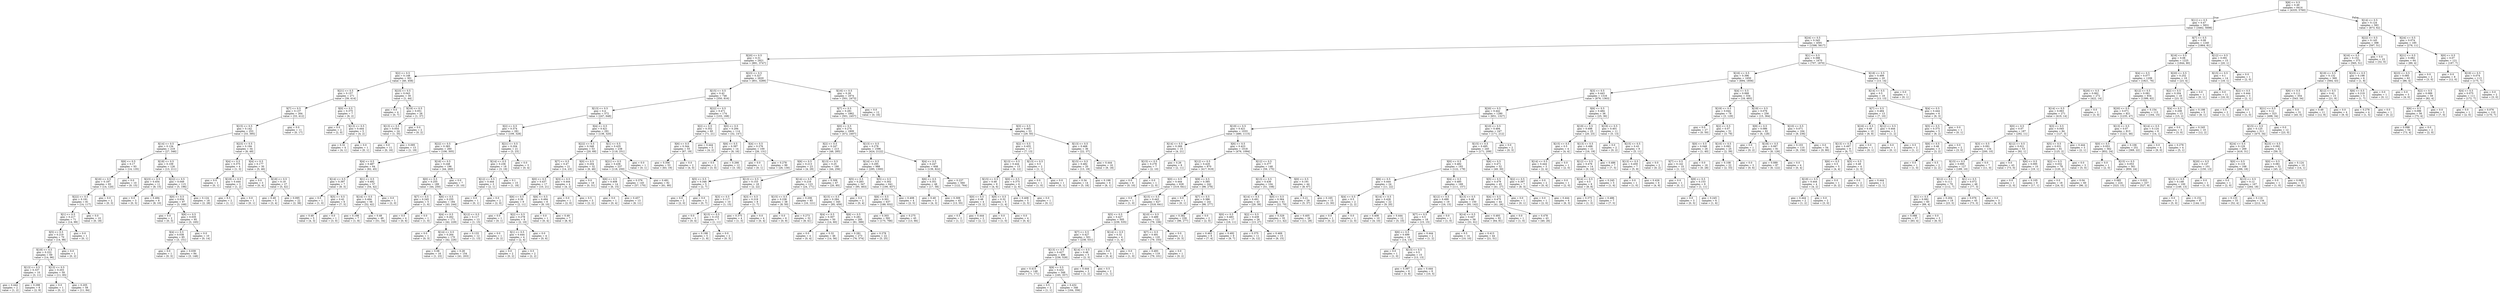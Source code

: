 digraph Tree {
node [shape=box] ;
0 [label="X[8] <= 0.5\ngini = 0.49\nsamples = 6414\nvalue = [4335, 5760]"] ;
1 [label="X[11] <= 0.5\ngini = 0.47\nsamples = 5831\nvalue = [3462, 5698]"] ;
0 -> 1 [labeldistance=2.5, labelangle=45, headlabel="True"] ;
2 [label="X[24] <= 0.5\ngini = 0.345\nsamples = 4591\nvalue = [1598, 5617]"] ;
1 -> 2 ;
3 [label="X[20] <= 0.5\ngini = 0.31\nsamples = 2921\nvalue = [891, 3747]"] ;
2 -> 3 ;
4 [label="X[2] <= 0.5\ngini = 0.148\nsamples = 301\nvalue = [40, 458]"] ;
3 -> 4 ;
5 [label="X[21] <= 0.5\ngini = 0.157\nsamples = 271\nvalue = [39, 414]"] ;
4 -> 5 ;
6 [label="X[7] <= 0.5\ngini = 0.137\nsamples = 264\nvalue = [33, 412]"] ;
5 -> 6 ;
7 [label="X[15] <= 0.5\ngini = 0.142\nsamples = 253\nvalue = [33, 395]"] ;
6 -> 7 ;
8 [label="X[14] <= 0.5\ngini = 0.134\nsamples = 219\nvalue = [27, 346]"] ;
7 -> 8 ;
9 [label="X[6] <= 0.5\ngini = 0.17\nsamples = 93\nvalue = [14, 135]"] ;
8 -> 9 ;
10 [label="X[16] <= 0.5\ngini = 0.187\nsamples = 83\nvalue = [14, 120]"] ;
9 -> 10 ;
11 [label="X[22] <= 0.5\ngini = 0.191\nsamples = 81\nvalue = [14, 117]"] ;
10 -> 11 ;
12 [label="X[1] <= 0.5\ngini = 0.217\nsamples = 71\nvalue = [14, 99]"] ;
11 -> 12 ;
13 [label="X[5] <= 0.5\ngini = 0.219\nsamples = 70\nvalue = [14, 98]"] ;
12 -> 13 ;
14 [label="X[18] <= 0.5\ngini = 0.222\nsamples = 69\nvalue = [14, 96]"] ;
13 -> 14 ;
15 [label="X[13] <= 0.5\ngini = 0.337\nsamples = 10\nvalue = [3, 11]"] ;
14 -> 15 ;
16 [label="gini = 0.444\nsamples = 2\nvalue = [1, 2]"] ;
15 -> 16 ;
17 [label="gini = 0.298\nsamples = 8\nvalue = [2, 9]"] ;
15 -> 17 ;
18 [label="X[13] <= 0.5\ngini = 0.203\nsamples = 59\nvalue = [11, 85]"] ;
14 -> 18 ;
19 [label="gini = 0.0\nsamples = 1\nvalue = [0, 1]"] ;
18 -> 19 ;
20 [label="gini = 0.205\nsamples = 58\nvalue = [11, 84]"] ;
18 -> 20 ;
21 [label="gini = 0.0\nsamples = 1\nvalue = [0, 2]"] ;
13 -> 21 ;
22 [label="gini = 0.0\nsamples = 1\nvalue = [0, 1]"] ;
12 -> 22 ;
23 [label="gini = 0.0\nsamples = 10\nvalue = [0, 18]"] ;
11 -> 23 ;
24 [label="gini = 0.0\nsamples = 2\nvalue = [0, 3]"] ;
10 -> 24 ;
25 [label="gini = 0.0\nsamples = 10\nvalue = [0, 15]"] ;
9 -> 25 ;
26 [label="X[18] <= 0.5\ngini = 0.109\nsamples = 126\nvalue = [13, 211]"] ;
8 -> 26 ;
27 [label="X[23] <= 0.5\ngini = 0.454\nsamples = 11\nvalue = [8, 15]"] ;
26 -> 27 ;
28 [label="gini = 0.0\nsamples = 3\nvalue = [0, 5]"] ;
27 -> 28 ;
29 [label="gini = 0.494\nsamples = 8\nvalue = [8, 10]"] ;
27 -> 29 ;
30 [label="X[22] <= 0.5\ngini = 0.049\nsamples = 115\nvalue = [5, 196]"] ;
26 -> 30 ;
31 [label="X[0] <= 0.5\ngini = 0.034\nsamples = 97\nvalue = [3, 168]"] ;
30 -> 31 ;
32 [label="gini = 0.0\nsamples = 2\nvalue = [0, 3]"] ;
31 -> 32 ;
33 [label="X[6] <= 0.5\ngini = 0.035\nsamples = 95\nvalue = [3, 165]"] ;
31 -> 33 ;
34 [label="X[4] <= 0.5\ngini = 0.038\nsamples = 85\nvalue = [3, 151]"] ;
33 -> 34 ;
35 [label="gini = 0.0\nsamples = 1\nvalue = [0, 3]"] ;
34 -> 35 ;
36 [label="gini = 0.039\nsamples = 84\nvalue = [3, 148]"] ;
34 -> 36 ;
37 [label="gini = 0.0\nsamples = 10\nvalue = [0, 14]"] ;
33 -> 37 ;
38 [label="gini = 0.124\nsamples = 18\nvalue = [2, 28]"] ;
30 -> 38 ;
39 [label="X[23] <= 0.5\ngini = 0.194\nsamples = 34\nvalue = [6, 49]"] ;
7 -> 39 ;
40 [label="X[4] <= 0.5\ngini = 0.375\nsamples = 4\nvalue = [1, 3]"] ;
39 -> 40 ;
41 [label="gini = 0.0\nsamples = 1\nvalue = [0, 1]"] ;
40 -> 41 ;
42 [label="X[19] <= 0.5\ngini = 0.444\nsamples = 3\nvalue = [1, 2]"] ;
40 -> 42 ;
43 [label="gini = 0.5\nsamples = 2\nvalue = [1, 1]"] ;
42 -> 43 ;
44 [label="gini = 0.0\nsamples = 1\nvalue = [0, 1]"] ;
42 -> 44 ;
45 [label="X[4] <= 0.5\ngini = 0.177\nsamples = 30\nvalue = [5, 46]"] ;
39 -> 45 ;
46 [label="gini = 0.0\nsamples = 3\nvalue = [0, 4]"] ;
45 -> 46 ;
47 [label="X[18] <= 0.5\ngini = 0.19\nsamples = 27\nvalue = [5, 42]"] ;
45 -> 47 ;
48 [label="gini = 0.49\nsamples = 5\nvalue = [3, 4]"] ;
47 -> 48 ;
49 [label="gini = 0.095\nsamples = 22\nvalue = [2, 38]"] ;
47 -> 49 ;
50 [label="gini = 0.0\nsamples = 11\nvalue = [0, 17]"] ;
6 -> 50 ;
51 [label="X[0] <= 0.5\ngini = 0.375\nsamples = 7\nvalue = [6, 2]"] ;
5 -> 51 ;
52 [label="gini = 0.0\nsamples = 2\nvalue = [2, 0]"] ;
51 -> 52 ;
53 [label="X[13] <= 0.5\ngini = 0.444\nsamples = 5\nvalue = [4, 2]"] ;
51 -> 53 ;
54 [label="gini = 0.32\nsamples = 4\nvalue = [4, 1]"] ;
53 -> 54 ;
55 [label="gini = 0.0\nsamples = 1\nvalue = [0, 1]"] ;
53 -> 55 ;
56 [label="X[23] <= 0.5\ngini = 0.043\nsamples = 30\nvalue = [1, 44]"] ;
4 -> 56 ;
57 [label="gini = 0.0\nsamples = 4\nvalue = [0, 7]"] ;
56 -> 57 ;
58 [label="X[19] <= 0.5\ngini = 0.051\nsamples = 26\nvalue = [1, 37]"] ;
56 -> 58 ;
59 [label="X[13] <= 0.5\ngini = 0.054\nsamples = 24\nvalue = [1, 35]"] ;
58 -> 59 ;
60 [label="gini = 0.0\nsamples = 11\nvalue = [0, 16]"] ;
59 -> 60 ;
61 [label="gini = 0.095\nsamples = 13\nvalue = [1, 19]"] ;
59 -> 61 ;
62 [label="gini = 0.0\nsamples = 2\nvalue = [0, 2]"] ;
58 -> 62 ;
63 [label="X[23] <= 0.5\ngini = 0.327\nsamples = 2620\nvalue = [851, 3289]"] ;
3 -> 63 ;
64 [label="X[15] <= 0.5\ngini = 0.42\nsamples = 746\nvalue = [350, 816]"] ;
63 -> 64 ;
65 [label="X[13] <= 0.5\ngini = 0.4\nsamples = 572\nvalue = [247, 648]"] ;
64 -> 65 ;
66 [label="X[2] <= 0.5\ngini = 0.374\nsamples = 281\nvalue = [109, 328]"] ;
65 -> 66 ;
67 [label="X[22] <= 0.5\ngini = 0.383\nsamples = 260\nvalue = [106, 305]"] ;
66 -> 67 ;
68 [label="X[4] <= 0.5\ngini = 0.487\nsamples = 64\nvalue = [62, 45]"] ;
67 -> 68 ;
69 [label="X[14] <= 0.5\ngini = 0.397\nsamples = 7\nvalue = [8, 3]"] ;
68 -> 69 ;
70 [label="gini = 0.0\nsamples = 1\nvalue = [1, 0]"] ;
69 -> 70 ;
71 [label="X[5] <= 0.5\ngini = 0.42\nsamples = 6\nvalue = [7, 3]"] ;
69 -> 71 ;
72 [label="gini = 0.49\nsamples = 5\nvalue = [4, 3]"] ;
71 -> 72 ;
73 [label="gini = 0.0\nsamples = 1\nvalue = [3, 0]"] ;
71 -> 73 ;
74 [label="X[1] <= 0.5\ngini = 0.492\nsamples = 57\nvalue = [54, 42]"] ;
68 -> 74 ;
75 [label="X[14] <= 0.5\ngini = 0.494\nsamples = 56\nvalue = [52, 42]"] ;
74 -> 75 ;
76 [label="gini = 0.198\nsamples = 7\nvalue = [1, 8]"] ;
75 -> 76 ;
77 [label="gini = 0.48\nsamples = 49\nvalue = [51, 34]"] ;
75 -> 77 ;
78 [label="gini = 0.0\nsamples = 1\nvalue = [2, 0]"] ;
74 -> 78 ;
79 [label="X[16] <= 0.5\ngini = 0.248\nsamples = 196\nvalue = [44, 260]"] ;
67 -> 79 ;
80 [label="X[0] <= 0.5\ngini = 0.255\nsamples = 189\nvalue = [44, 250]"] ;
79 -> 80 ;
81 [label="X[7] <= 0.5\ngini = 0.245\nsamples = 5\nvalue = [1, 6]"] ;
80 -> 81 ;
82 [label="gini = 0.0\nsamples = 4\nvalue = [0, 6]"] ;
81 -> 82 ;
83 [label="gini = 0.0\nsamples = 1\nvalue = [1, 0]"] ;
81 -> 83 ;
84 [label="X[6] <= 0.5\ngini = 0.255\nsamples = 184\nvalue = [43, 244]"] ;
80 -> 84 ;
85 [label="X[4] <= 0.5\ngini = 0.262\nsamples = 171\nvalue = [42, 229]"] ;
84 -> 85 ;
86 [label="gini = 0.0\nsamples = 1\nvalue = [0, 3]"] ;
85 -> 86 ;
87 [label="X[14] <= 0.5\ngini = 0.264\nsamples = 170\nvalue = [42, 226]"] ;
85 -> 87 ;
88 [label="gini = 0.08\nsamples = 16\nvalue = [1, 23]"] ;
87 -> 88 ;
89 [label="gini = 0.28\nsamples = 154\nvalue = [41, 203]"] ;
87 -> 89 ;
90 [label="X[12] <= 0.5\ngini = 0.117\nsamples = 13\nvalue = [1, 15]"] ;
84 -> 90 ;
91 [label="gini = 0.133\nsamples = 12\nvalue = [1, 13]"] ;
90 -> 91 ;
92 [label="gini = 0.0\nsamples = 1\nvalue = [0, 2]"] ;
90 -> 92 ;
93 [label="gini = 0.0\nsamples = 7\nvalue = [0, 10]"] ;
79 -> 93 ;
94 [label="X[21] <= 0.5\ngini = 0.204\nsamples = 21\nvalue = [3, 23]"] ;
66 -> 94 ;
95 [label="X[14] <= 0.5\ngini = 0.236\nsamples = 18\nvalue = [3, 19]"] ;
94 -> 95 ;
96 [label="X[12] <= 0.5\ngini = 0.444\nsamples = 3\nvalue = [2, 1]"] ;
95 -> 96 ;
97 [label="gini = 0.0\nsamples = 1\nvalue = [0, 1]"] ;
96 -> 97 ;
98 [label="gini = 0.0\nsamples = 2\nvalue = [2, 0]"] ;
96 -> 98 ;
99 [label="gini = 0.1\nsamples = 15\nvalue = [1, 18]"] ;
95 -> 99 ;
100 [label="gini = 0.0\nsamples = 3\nvalue = [0, 4]"] ;
94 -> 100 ;
101 [label="X[4] <= 0.5\ngini = 0.421\nsamples = 291\nvalue = [138, 320]"] ;
65 -> 101 ;
102 [label="X[22] <= 0.5\ngini = 0.348\nsamples = 53\nvalue = [20, 69]"] ;
101 -> 102 ;
103 [label="X[7] <= 0.5\ngini = 0.47\nsamples = 21\nvalue = [14, 23]"] ;
102 -> 103 ;
104 [label="X[0] <= 0.5\ngini = 0.437\nsamples = 17\nvalue = [10, 21]"] ;
103 -> 104 ;
105 [label="X[6] <= 0.5\ngini = 0.26\nsamples = 9\nvalue = [2, 11]"] ;
104 -> 105 ;
106 [label="gini = 0.0\nsamples = 1\nvalue = [0, 1]"] ;
105 -> 106 ;
107 [label="X[2] <= 0.5\ngini = 0.278\nsamples = 8\nvalue = [2, 10]"] ;
105 -> 107 ;
108 [label="X[1] <= 0.5\ngini = 0.444\nsamples = 4\nvalue = [2, 4]"] ;
107 -> 108 ;
109 [label="gini = 0.0\nsamples = 2\nvalue = [0, 2]"] ;
108 -> 109 ;
110 [label="gini = 0.5\nsamples = 2\nvalue = [2, 2]"] ;
108 -> 110 ;
111 [label="gini = 0.0\nsamples = 4\nvalue = [0, 6]"] ;
107 -> 111 ;
112 [label="X[6] <= 0.5\ngini = 0.494\nsamples = 8\nvalue = [8, 10]"] ;
104 -> 112 ;
113 [label="gini = 0.0\nsamples = 1\nvalue = [0, 4]"] ;
112 -> 113 ;
114 [label="gini = 0.49\nsamples = 7\nvalue = [8, 6]"] ;
112 -> 114 ;
115 [label="X[3] <= 0.5\ngini = 0.444\nsamples = 4\nvalue = [4, 2]"] ;
103 -> 115 ;
116 [label="gini = 0.0\nsamples = 1\nvalue = [2, 0]"] ;
115 -> 116 ;
117 [label="gini = 0.5\nsamples = 3\nvalue = [2, 2]"] ;
115 -> 117 ;
118 [label="X[0] <= 0.5\ngini = 0.204\nsamples = 32\nvalue = [6, 46]"] ;
102 -> 118 ;
119 [label="gini = 0.0\nsamples = 18\nvalue = [0, 31]"] ;
118 -> 119 ;
120 [label="X[6] <= 0.5\ngini = 0.408\nsamples = 14\nvalue = [6, 15]"] ;
118 -> 120 ;
121 [label="gini = 0.0\nsamples = 1\nvalue = [0, 4]"] ;
120 -> 121 ;
122 [label="gini = 0.457\nsamples = 13\nvalue = [6, 11]"] ;
120 -> 122 ;
123 [label="X[1] <= 0.5\ngini = 0.435\nsamples = 238\nvalue = [118, 251]"] ;
101 -> 123 ;
124 [label="X[21] <= 0.5\ngini = 0.436\nsamples = 237\nvalue = [118, 250]"] ;
123 -> 124 ;
125 [label="gini = 0.376\nsamples = 145\nvalue = [57, 170]"] ;
124 -> 125 ;
126 [label="gini = 0.491\nsamples = 92\nvalue = [61, 80]"] ;
124 -> 126 ;
127 [label="gini = 0.0\nsamples = 1\nvalue = [0, 1]"] ;
123 -> 127 ;
128 [label="X[22] <= 0.5\ngini = 0.471\nsamples = 174\nvalue = [103, 168]"] ;
64 -> 128 ;
129 [label="X[2] <= 0.5\ngini = 0.352\nsamples = 60\nvalue = [71, 21]"] ;
128 -> 129 ;
130 [label="X[6] <= 0.5\ngini = 0.344\nsamples = 55\nvalue = [67, 19]"] ;
129 -> 130 ;
131 [label="gini = 0.356\nsamples = 53\nvalue = [63, 19]"] ;
130 -> 131 ;
132 [label="gini = 0.0\nsamples = 2\nvalue = [4, 0]"] ;
130 -> 132 ;
133 [label="gini = 0.444\nsamples = 5\nvalue = [4, 2]"] ;
129 -> 133 ;
134 [label="X[0] <= 0.5\ngini = 0.294\nsamples = 114\nvalue = [32, 147]"] ;
128 -> 134 ;
135 [label="X[6] <= 0.5\ngini = 0.397\nsamples = 14\nvalue = [6, 16]"] ;
134 -> 135 ;
136 [label="gini = 0.0\nsamples = 2\nvalue = [3, 0]"] ;
135 -> 136 ;
137 [label="gini = 0.266\nsamples = 12\nvalue = [3, 16]"] ;
135 -> 137 ;
138 [label="X[4] <= 0.5\ngini = 0.276\nsamples = 100\nvalue = [26, 131]"] ;
134 -> 138 ;
139 [label="gini = 0.0\nsamples = 1\nvalue = [0, 1]"] ;
138 -> 139 ;
140 [label="gini = 0.278\nsamples = 99\nvalue = [26, 130]"] ;
138 -> 140 ;
141 [label="X[16] <= 0.5\ngini = 0.28\nsamples = 1874\nvalue = [501, 2473]"] ;
63 -> 141 ;
142 [label="X[7] <= 0.5\ngini = 0.281\nsamples = 1862\nvalue = [501, 2457]"] ;
141 -> 142 ;
143 [label="X[0] <= 0.5\ngini = 0.274\nsamples = 1809\nvalue = [472, 2407]"] ;
142 -> 143 ;
144 [label="X[2] <= 0.5\ngini = 0.247\nsamples = 213\nvalue = [48, 285]"] ;
143 -> 144 ;
145 [label="X[6] <= 0.5\ngini = 0.213\nsamples = 23\nvalue = [4, 29]"] ;
144 -> 145 ;
146 [label="X[5] <= 0.5\ngini = 0.346\nsamples = 5\nvalue = [2, 7]"] ;
145 -> 146 ;
147 [label="gini = 0.0\nsamples = 2\nvalue = [2, 0]"] ;
146 -> 147 ;
148 [label="gini = 0.0\nsamples = 3\nvalue = [0, 7]"] ;
146 -> 148 ;
149 [label="X[13] <= 0.5\ngini = 0.153\nsamples = 18\nvalue = [2, 22]"] ;
145 -> 149 ;
150 [label="X[3] <= 0.5\ngini = 0.117\nsamples = 10\nvalue = [1, 15]"] ;
149 -> 150 ;
151 [label="gini = 0.0\nsamples = 3\nvalue = [0, 4]"] ;
150 -> 151 ;
152 [label="X[15] <= 0.5\ngini = 0.153\nsamples = 7\nvalue = [1, 11]"] ;
150 -> 152 ;
153 [label="gini = 0.198\nsamples = 5\nvalue = [1, 8]"] ;
152 -> 153 ;
154 [label="gini = 0.0\nsamples = 2\nvalue = [0, 3]"] ;
152 -> 154 ;
155 [label="X[3] <= 0.5\ngini = 0.219\nsamples = 8\nvalue = [1, 7]"] ;
149 -> 155 ;
156 [label="gini = 0.375\nsamples = 4\nvalue = [1, 3]"] ;
155 -> 156 ;
157 [label="gini = 0.0\nsamples = 4\nvalue = [0, 4]"] ;
155 -> 157 ;
158 [label="X[13] <= 0.5\ngini = 0.25\nsamples = 190\nvalue = [44, 256]"] ;
144 -> 158 ;
159 [label="X[14] <= 0.5\ngini = 0.216\nsamples = 123\nvalue = [24, 171]"] ;
158 -> 159 ;
160 [label="X[15] <= 0.5\ngini = 0.238\nsamples = 38\nvalue = [8, 50]"] ;
159 -> 160 ;
161 [label="gini = 0.0\nsamples = 6\nvalue = [0, 9]"] ;
160 -> 161 ;
162 [label="gini = 0.273\nsamples = 32\nvalue = [8, 41]"] ;
160 -> 162 ;
163 [label="gini = 0.206\nsamples = 85\nvalue = [16, 121]"] ;
159 -> 163 ;
164 [label="gini = 0.308\nsamples = 67\nvalue = [20, 85]"] ;
158 -> 164 ;
165 [label="X[13] <= 0.5\ngini = 0.278\nsamples = 1596\nvalue = [424, 2122]"] ;
143 -> 165 ;
166 [label="X[14] <= 0.5\ngini = 0.295\nsamples = 988\nvalue = [285, 1300]"] ;
165 -> 166 ;
167 [label="X[5] <= 0.5\ngini = 0.283\nsamples = 347\nvalue = [95, 463]"] ;
166 -> 167 ;
168 [label="X[15] <= 0.5\ngini = 0.284\nsamples = 345\nvalue = [95, 459]"] ;
167 -> 168 ;
169 [label="X[4] <= 0.5\ngini = 0.307\nsamples = 50\nvalue = [14, 60]"] ;
168 -> 169 ;
170 [label="gini = 0.0\nsamples = 4\nvalue = [0, 4]"] ;
169 -> 170 ;
171 [label="gini = 0.32\nsamples = 46\nvalue = [14, 56]"] ;
169 -> 171 ;
172 [label="X[6] <= 0.5\ngini = 0.281\nsamples = 295\nvalue = [81, 399]"] ;
168 -> 172 ;
173 [label="gini = 0.281\nsamples = 273\nvalue = [76, 374]"] ;
172 -> 173 ;
174 [label="gini = 0.278\nsamples = 22\nvalue = [5, 25]"] ;
172 -> 174 ;
175 [label="gini = 0.0\nsamples = 2\nvalue = [0, 4]"] ;
167 -> 175 ;
176 [label="X[5] <= 0.5\ngini = 0.302\nsamples = 641\nvalue = [190, 837]"] ;
166 -> 176 ;
177 [label="X[6] <= 0.5\ngini = 0.301\nsamples = 637\nvalue = [188, 832]"] ;
176 -> 177 ;
178 [label="gini = 0.303\nsamples = 592\nvalue = [175, 766]"] ;
177 -> 178 ;
179 [label="gini = 0.275\nsamples = 45\nvalue = [13, 66]"] ;
177 -> 179 ;
180 [label="gini = 0.408\nsamples = 4\nvalue = [2, 5]"] ;
176 -> 180 ;
181 [label="X[4] <= 0.5\ngini = 0.247\nsamples = 608\nvalue = [139, 822]"] ;
165 -> 181 ;
182 [label="X[6] <= 0.5\ngini = 0.351\nsamples = 48\nvalue = [17, 58]"] ;
181 -> 182 ;
183 [label="gini = 0.49\nsamples = 3\nvalue = [4, 3]"] ;
182 -> 183 ;
184 [label="gini = 0.309\nsamples = 45\nvalue = [13, 55]"] ;
182 -> 184 ;
185 [label="gini = 0.237\nsamples = 560\nvalue = [122, 764]"] ;
181 -> 185 ;
186 [label="X[3] <= 0.5\ngini = 0.465\nsamples = 53\nvalue = [29, 50]"] ;
142 -> 186 ;
187 [label="X[2] <= 0.5\ngini = 0.455\nsamples = 17\nvalue = [7, 13]"] ;
186 -> 187 ;
188 [label="X[13] <= 0.5\ngini = 0.444\nsamples = 15\nvalue = [6, 12]"] ;
187 -> 188 ;
189 [label="X[15] <= 0.5\ngini = 0.48\nsamples = 9\nvalue = [4, 6]"] ;
188 -> 189 ;
190 [label="X[0] <= 0.5\ngini = 0.48\nsamples = 4\nvalue = [3, 2]"] ;
189 -> 190 ;
191 [label="gini = 0.5\nsamples = 2\nvalue = [1, 1]"] ;
190 -> 191 ;
192 [label="gini = 0.444\nsamples = 2\nvalue = [2, 1]"] ;
190 -> 192 ;
193 [label="X[0] <= 0.5\ngini = 0.32\nsamples = 5\nvalue = [1, 4]"] ;
189 -> 193 ;
194 [label="gini = 0.0\nsamples = 1\nvalue = [1, 0]"] ;
193 -> 194 ;
195 [label="gini = 0.0\nsamples = 4\nvalue = [0, 4]"] ;
193 -> 195 ;
196 [label="X[0] <= 0.5\ngini = 0.375\nsamples = 6\nvalue = [2, 6]"] ;
188 -> 196 ;
197 [label="gini = 0.408\nsamples = 5\nvalue = [2, 5]"] ;
196 -> 197 ;
198 [label="gini = 0.0\nsamples = 1\nvalue = [0, 1]"] ;
196 -> 198 ;
199 [label="X[13] <= 0.5\ngini = 0.5\nsamples = 2\nvalue = [1, 1]"] ;
187 -> 199 ;
200 [label="gini = 0.0\nsamples = 1\nvalue = [1, 0]"] ;
199 -> 200 ;
201 [label="gini = 0.0\nsamples = 1\nvalue = [0, 1]"] ;
199 -> 201 ;
202 [label="X[13] <= 0.5\ngini = 0.468\nsamples = 36\nvalue = [22, 37]"] ;
186 -> 202 ;
203 [label="X[15] <= 0.5\ngini = 0.482\nsamples = 20\nvalue = [13, 19]"] ;
202 -> 203 ;
204 [label="gini = 0.34\nsamples = 14\nvalue = [5, 18]"] ;
203 -> 204 ;
205 [label="gini = 0.198\nsamples = 6\nvalue = [8, 1]"] ;
203 -> 205 ;
206 [label="gini = 0.444\nsamples = 16\nvalue = [9, 18]"] ;
202 -> 206 ;
207 [label="gini = 0.0\nsamples = 12\nvalue = [0, 16]"] ;
141 -> 207 ;
208 [label="X[1] <= 0.5\ngini = 0.398\nsamples = 1670\nvalue = [707, 1870]"] ;
2 -> 208 ;
209 [label="X[16] <= 0.5\ngini = 0.396\nsamples = 1650\nvalue = [694, 1856]"] ;
208 -> 209 ;
210 [label="X[3] <= 0.5\ngini = 0.443\nsamples = 1316\nvalue = [676, 1363]"] ;
209 -> 210 ;
211 [label="X[20] <= 0.5\ngini = 0.442\nsamples = 1280\nvalue = [651, 1327]"] ;
210 -> 211 ;
212 [label="X[19] <= 0.5\ngini = 0.421\nsamples = 1033\nvalue = [480, 1115]"] ;
211 -> 212 ;
213 [label="X[14] <= 0.5\ngini = 0.269\nsamples = 15\nvalue = [4, 21]"] ;
212 -> 213 ;
214 [label="X[15] <= 0.5\ngini = 0.278\nsamples = 7\nvalue = [2, 10]"] ;
213 -> 214 ;
215 [label="gini = 0.0\nsamples = 6\nvalue = [0, 10]"] ;
214 -> 215 ;
216 [label="gini = 0.0\nsamples = 1\nvalue = [2, 0]"] ;
214 -> 216 ;
217 [label="gini = 0.26\nsamples = 8\nvalue = [2, 11]"] ;
213 -> 217 ;
218 [label="X[6] <= 0.5\ngini = 0.423\nsamples = 1018\nvalue = [476, 1094]"] ;
212 -> 218 ;
219 [label="X[12] <= 0.5\ngini = 0.429\nsamples = 870\nvalue = [417, 919]"] ;
218 -> 219 ;
220 [label="X[0] <= 0.5\ngini = 0.444\nsamples = 628\nvalue = [319, 641]"] ;
219 -> 220 ;
221 [label="gini = 0.0\nsamples = 1\nvalue = [1, 0]"] ;
220 -> 221 ;
222 [label="X[15] <= 0.5\ngini = 0.443\nsamples = 627\nvalue = [318, 641]"] ;
220 -> 222 ;
223 [label="X[5] <= 0.5\ngini = 0.427\nsamples = 505\nvalue = [239, 535]"] ;
222 -> 223 ;
224 [label="X[7] <= 0.5\ngini = 0.427\nsamples = 501\nvalue = [238, 531]"] ;
223 -> 224 ;
225 [label="X[13] <= 0.5\ngini = 0.427\nsamples = 496\nvalue = [236, 528]"] ;
224 -> 225 ;
226 [label="gini = 0.415\nsamples = 148\nvalue = [71, 171]"] ;
225 -> 226 ;
227 [label="X[9] <= 0.5\ngini = 0.432\nsamples = 348\nvalue = [165, 357]"] ;
225 -> 227 ;
228 [label="gini = 0.5\nsamples = 2\nvalue = [1, 1]"] ;
227 -> 228 ;
229 [label="gini = 0.432\nsamples = 346\nvalue = [164, 356]"] ;
227 -> 229 ;
230 [label="X[14] <= 0.5\ngini = 0.48\nsamples = 5\nvalue = [2, 3]"] ;
224 -> 230 ;
231 [label="gini = 0.444\nsamples = 3\nvalue = [1, 2]"] ;
230 -> 231 ;
232 [label="gini = 0.5\nsamples = 2\nvalue = [1, 1]"] ;
230 -> 232 ;
233 [label="X[14] <= 0.5\ngini = 0.32\nsamples = 4\nvalue = [1, 4]"] ;
223 -> 233 ;
234 [label="gini = 0.0\nsamples = 3\nvalue = [0, 4]"] ;
233 -> 234 ;
235 [label="gini = 0.0\nsamples = 1\nvalue = [1, 0]"] ;
233 -> 235 ;
236 [label="X[10] <= 0.5\ngini = 0.489\nsamples = 122\nvalue = [79, 106]"] ;
222 -> 236 ;
237 [label="X[7] <= 0.5\ngini = 0.491\nsamples = 120\nvalue = [79, 103]"] ;
236 -> 237 ;
238 [label="gini = 0.493\nsamples = 119\nvalue = [79, 101]"] ;
237 -> 238 ;
239 [label="gini = 0.0\nsamples = 1\nvalue = [0, 2]"] ;
237 -> 239 ;
240 [label="gini = 0.0\nsamples = 2\nvalue = [0, 3]"] ;
236 -> 240 ;
241 [label="X[9] <= 0.5\ngini = 0.385\nsamples = 242\nvalue = [98, 278]"] ;
219 -> 241 ;
242 [label="gini = 0.0\nsamples = 1\nvalue = [0, 1]"] ;
241 -> 242 ;
243 [label="X[7] <= 0.5\ngini = 0.386\nsamples = 241\nvalue = [98, 277]"] ;
241 -> 243 ;
244 [label="gini = 0.382\nsamples = 239\nvalue = [96, 277]"] ;
243 -> 244 ;
245 [label="gini = 0.0\nsamples = 2\nvalue = [2, 0]"] ;
243 -> 245 ;
246 [label="X[12] <= 0.5\ngini = 0.377\nsamples = 148\nvalue = [59, 175]"] ;
218 -> 246 ;
247 [label="X[13] <= 0.5\ngini = 0.436\nsamples = 104\nvalue = [51, 108]"] ;
246 -> 247 ;
248 [label="X[14] <= 0.5\ngini = 0.491\nsamples = 43\nvalue = [29, 38]"] ;
247 -> 248 ;
249 [label="X[0] <= 0.5\ngini = 0.483\nsamples = 17\nvalue = [16, 11]"] ;
248 -> 249 ;
250 [label="gini = 0.463\nsamples = 8\nvalue = [7, 4]"] ;
249 -> 250 ;
251 [label="gini = 0.492\nsamples = 9\nvalue = [9, 7]"] ;
249 -> 251 ;
252 [label="X[2] <= 0.5\ngini = 0.439\nsamples = 26\nvalue = [13, 27]"] ;
248 -> 252 ;
253 [label="gini = 0.375\nsamples = 11\nvalue = [4, 12]"] ;
252 -> 253 ;
254 [label="gini = 0.469\nsamples = 15\nvalue = [9, 15]"] ;
252 -> 254 ;
255 [label="X[0] <= 0.5\ngini = 0.364\nsamples = 61\nvalue = [22, 70]"] ;
247 -> 255 ;
256 [label="gini = 0.329\nsamples = 35\nvalue = [11, 42]"] ;
255 -> 256 ;
257 [label="gini = 0.405\nsamples = 26\nvalue = [11, 28]"] ;
255 -> 257 ;
258 [label="X[0] <= 0.5\ngini = 0.191\nsamples = 44\nvalue = [8, 67]"] ;
246 -> 258 ;
259 [label="gini = 0.21\nsamples = 29\nvalue = [5, 37]"] ;
258 -> 259 ;
260 [label="gini = 0.165\nsamples = 15\nvalue = [3, 30]"] ;
258 -> 260 ;
261 [label="X[10] <= 0.5\ngini = 0.494\nsamples = 247\nvalue = [171, 212]"] ;
211 -> 261 ;
262 [label="X[15] <= 0.5\ngini = 0.495\nsamples = 245\nvalue = [171, 209]"] ;
261 -> 262 ;
263 [label="X[0] <= 0.5\ngini = 0.482\nsamples = 193\nvalue = [122, 179]"] ;
262 -> 263 ;
264 [label="X[6] <= 0.5\ngini = 0.444\nsamples = 24\nvalue = [11, 22]"] ;
263 -> 264 ;
265 [label="X[4] <= 0.5\ngini = 0.5\nsamples = 2\nvalue = [2, 2]"] ;
264 -> 265 ;
266 [label="gini = 0.0\nsamples = 1\nvalue = [0, 2]"] ;
265 -> 266 ;
267 [label="gini = 0.0\nsamples = 1\nvalue = [2, 0]"] ;
265 -> 267 ;
268 [label="X[14] <= 0.5\ngini = 0.428\nsamples = 22\nvalue = [9, 20]"] ;
264 -> 268 ;
269 [label="gini = 0.408\nsamples = 10\nvalue = [4, 10]"] ;
268 -> 269 ;
270 [label="gini = 0.444\nsamples = 12\nvalue = [5, 10]"] ;
268 -> 270 ;
271 [label="X[4] <= 0.5\ngini = 0.485\nsamples = 169\nvalue = [111, 157]"] ;
263 -> 271 ;
272 [label="X[12] <= 0.5\ngini = 0.499\nsamples = 19\nvalue = [16, 15]"] ;
271 -> 272 ;
273 [label="X[7] <= 0.5\ngini = 0.5\nsamples = 18\nvalue = [15, 15]"] ;
272 -> 273 ;
274 [label="X[6] <= 0.5\ngini = 0.499\nsamples = 16\nvalue = [14, 13]"] ;
273 -> 274 ;
275 [label="gini = 0.0\nsamples = 1\nvalue = [1, 0]"] ;
274 -> 275 ;
276 [label="X[13] <= 0.5\ngini = 0.5\nsamples = 15\nvalue = [13, 13]"] ;
274 -> 276 ;
277 [label="gini = 0.397\nsamples = 6\nvalue = [3, 8]"] ;
276 -> 277 ;
278 [label="gini = 0.444\nsamples = 9\nvalue = [10, 5]"] ;
276 -> 278 ;
279 [label="gini = 0.444\nsamples = 2\nvalue = [1, 2]"] ;
273 -> 279 ;
280 [label="gini = 0.0\nsamples = 1\nvalue = [1, 0]"] ;
272 -> 280 ;
281 [label="X[13] <= 0.5\ngini = 0.48\nsamples = 150\nvalue = [95, 142]"] ;
271 -> 281 ;
282 [label="X[14] <= 0.5\ngini = 0.447\nsamples = 58\nvalue = [31, 61]"] ;
281 -> 282 ;
283 [label="gini = 0.5\nsamples = 14\nvalue = [10, 10]"] ;
282 -> 283 ;
284 [label="gini = 0.413\nsamples = 44\nvalue = [21, 51]"] ;
282 -> 284 ;
285 [label="gini = 0.493\nsamples = 92\nvalue = [64, 81]"] ;
281 -> 285 ;
286 [label="X[6] <= 0.5\ngini = 0.471\nsamples = 52\nvalue = [49, 30]"] ;
262 -> 286 ;
287 [label="X[5] <= 0.5\ngini = 0.479\nsamples = 45\nvalue = [41, 27]"] ;
286 -> 287 ;
288 [label="X[4] <= 0.5\ngini = 0.475\nsamples = 44\nvalue = [41, 26]"] ;
287 -> 288 ;
289 [label="gini = 0.0\nsamples = 1\nvalue = [1, 0]"] ;
288 -> 289 ;
290 [label="gini = 0.478\nsamples = 43\nvalue = [40, 26]"] ;
288 -> 290 ;
291 [label="gini = 0.0\nsamples = 1\nvalue = [0, 1]"] ;
287 -> 291 ;
292 [label="X[2] <= 0.5\ngini = 0.397\nsamples = 7\nvalue = [8, 3]"] ;
286 -> 292 ;
293 [label="gini = 0.0\nsamples = 1\nvalue = [2, 0]"] ;
292 -> 293 ;
294 [label="gini = 0.444\nsamples = 6\nvalue = [6, 3]"] ;
292 -> 294 ;
295 [label="gini = 0.0\nsamples = 2\nvalue = [0, 3]"] ;
261 -> 295 ;
296 [label="X[6] <= 0.5\ngini = 0.484\nsamples = 36\nvalue = [25, 36]"] ;
210 -> 296 ;
297 [label="X[19] <= 0.5\ngini = 0.498\nsamples = 25\nvalue = [20, 23]"] ;
296 -> 297 ;
298 [label="X[15] <= 0.5\ngini = 0.5\nsamples = 4\nvalue = [4, 4]"] ;
297 -> 298 ;
299 [label="X[14] <= 0.5\ngini = 0.444\nsamples = 3\nvalue = [2, 4]"] ;
298 -> 299 ;
300 [label="gini = 0.0\nsamples = 2\nvalue = [0, 4]"] ;
299 -> 300 ;
301 [label="gini = 0.0\nsamples = 1\nvalue = [2, 0]"] ;
299 -> 301 ;
302 [label="gini = 0.0\nsamples = 1\nvalue = [2, 0]"] ;
298 -> 302 ;
303 [label="X[13] <= 0.5\ngini = 0.496\nsamples = 21\nvalue = [16, 19]"] ;
297 -> 303 ;
304 [label="X[12] <= 0.5\ngini = 0.476\nsamples = 14\nvalue = [9, 14]"] ;
303 -> 304 ;
305 [label="X[14] <= 0.5\ngini = 0.5\nsamples = 9\nvalue = [8, 8]"] ;
304 -> 305 ;
306 [label="gini = 0.375\nsamples = 2\nvalue = [1, 3]"] ;
305 -> 306 ;
307 [label="gini = 0.486\nsamples = 7\nvalue = [7, 5]"] ;
305 -> 307 ;
308 [label="gini = 0.245\nsamples = 5\nvalue = [1, 6]"] ;
304 -> 308 ;
309 [label="gini = 0.486\nsamples = 7\nvalue = [7, 5]"] ;
303 -> 309 ;
310 [label="X[19] <= 0.5\ngini = 0.401\nsamples = 11\nvalue = [5, 13]"] ;
296 -> 310 ;
311 [label="gini = 0.0\nsamples = 2\nvalue = [0, 2]"] ;
310 -> 311 ;
312 [label="X[15] <= 0.5\ngini = 0.43\nsamples = 9\nvalue = [5, 11]"] ;
310 -> 312 ;
313 [label="X[13] <= 0.5\ngini = 0.459\nsamples = 7\nvalue = [5, 9]"] ;
312 -> 313 ;
314 [label="gini = 0.0\nsamples = 1\nvalue = [1, 0]"] ;
313 -> 314 ;
315 [label="gini = 0.426\nsamples = 6\nvalue = [4, 9]"] ;
313 -> 315 ;
316 [label="gini = 0.0\nsamples = 2\nvalue = [0, 2]"] ;
312 -> 316 ;
317 [label="X[4] <= 0.5\ngini = 0.068\nsamples = 334\nvalue = [18, 493]"] ;
209 -> 317 ;
318 [label="X[19] <= 0.5\ngini = 0.044\nsamples = 78\nvalue = [3, 129]"] ;
317 -> 318 ;
319 [label="gini = 0.0\nsamples = 27\nvalue = [0, 50]"] ;
318 -> 319 ;
320 [label="X[2] <= 0.5\ngini = 0.07\nsamples = 51\nvalue = [3, 79]"] ;
318 -> 320 ;
321 [label="X[0] <= 0.5\ngini = 0.048\nsamples = 26\nvalue = [1, 40]"] ;
320 -> 321 ;
322 [label="X[7] <= 0.5\ngini = 0.142\nsamples = 10\nvalue = [1, 12]"] ;
321 -> 322 ;
323 [label="gini = 0.0\nsamples = 1\nvalue = [0, 1]"] ;
322 -> 323 ;
324 [label="X[9] <= 0.5\ngini = 0.153\nsamples = 9\nvalue = [1, 11]"] ;
322 -> 324 ;
325 [label="gini = 0.0\nsamples = 3\nvalue = [0, 5]"] ;
324 -> 325 ;
326 [label="gini = 0.245\nsamples = 6\nvalue = [1, 6]"] ;
324 -> 326 ;
327 [label="gini = 0.0\nsamples = 16\nvalue = [0, 28]"] ;
321 -> 327 ;
328 [label="X[10] <= 0.5\ngini = 0.093\nsamples = 25\nvalue = [2, 39]"] ;
320 -> 328 ;
329 [label="gini = 0.108\nsamples = 22\nvalue = [2, 33]"] ;
328 -> 329 ;
330 [label="gini = 0.0\nsamples = 3\nvalue = [0, 6]"] ;
328 -> 330 ;
331 [label="X[19] <= 0.5\ngini = 0.076\nsamples = 256\nvalue = [15, 364]"] ;
317 -> 331 ;
332 [label="X[9] <= 0.5\ngini = 0.086\nsamples = 92\nvalue = [6, 128]"] ;
331 -> 332 ;
333 [label="gini = 0.0\nsamples = 1\nvalue = [0, 2]"] ;
332 -> 333 ;
334 [label="X[18] <= 0.5\ngini = 0.087\nsamples = 91\nvalue = [6, 126]"] ;
332 -> 334 ;
335 [label="gini = 0.089\nsamples = 87\nvalue = [6, 122]"] ;
334 -> 335 ;
336 [label="gini = 0.0\nsamples = 4\nvalue = [0, 4]"] ;
334 -> 336 ;
337 [label="X[10] <= 0.5\ngini = 0.071\nsamples = 164\nvalue = [9, 236]"] ;
331 -> 337 ;
338 [label="gini = 0.103\nsamples = 110\nvalue = [9, 156]"] ;
337 -> 338 ;
339 [label="gini = 0.0\nsamples = 54\nvalue = [0, 80]"] ;
337 -> 339 ;
340 [label="X[18] <= 0.5\ngini = 0.499\nsamples = 20\nvalue = [13, 14]"] ;
208 -> 340 ;
341 [label="X[14] <= 0.5\ngini = 0.5\nsamples = 19\nvalue = [13, 13]"] ;
340 -> 341 ;
342 [label="X[7] <= 0.5\ngini = 0.484\nsamples = 13\nvalue = [7, 10]"] ;
341 -> 342 ;
343 [label="X[16] <= 0.5\ngini = 0.49\nsamples = 10\nvalue = [6, 8]"] ;
342 -> 343 ;
344 [label="X[13] <= 0.5\ngini = 0.497\nsamples = 9\nvalue = [6, 7]"] ;
343 -> 344 ;
345 [label="X[6] <= 0.5\ngini = 0.5\nsamples = 5\nvalue = [4, 4]"] ;
344 -> 345 ;
346 [label="X[19] <= 0.5\ngini = 0.444\nsamples = 4\nvalue = [4, 2]"] ;
345 -> 346 ;
347 [label="gini = 0.444\nsamples = 2\nvalue = [1, 2]"] ;
346 -> 347 ;
348 [label="gini = 0.0\nsamples = 2\nvalue = [3, 0]"] ;
346 -> 348 ;
349 [label="gini = 0.0\nsamples = 1\nvalue = [0, 2]"] ;
345 -> 349 ;
350 [label="X[5] <= 0.5\ngini = 0.48\nsamples = 4\nvalue = [2, 3]"] ;
344 -> 350 ;
351 [label="gini = 0.0\nsamples = 2\nvalue = [0, 2]"] ;
350 -> 351 ;
352 [label="gini = 0.444\nsamples = 2\nvalue = [2, 1]"] ;
350 -> 352 ;
353 [label="gini = 0.0\nsamples = 1\nvalue = [0, 1]"] ;
343 -> 353 ;
354 [label="X[12] <= 0.5\ngini = 0.444\nsamples = 3\nvalue = [1, 2]"] ;
342 -> 354 ;
355 [label="gini = 0.0\nsamples = 1\nvalue = [0, 1]"] ;
354 -> 355 ;
356 [label="gini = 0.5\nsamples = 2\nvalue = [1, 1]"] ;
354 -> 356 ;
357 [label="X[4] <= 0.5\ngini = 0.444\nsamples = 6\nvalue = [6, 3]"] ;
341 -> 357 ;
358 [label="X[5] <= 0.5\ngini = 0.375\nsamples = 5\nvalue = [6, 2]"] ;
357 -> 358 ;
359 [label="X[6] <= 0.5\ngini = 0.48\nsamples = 3\nvalue = [3, 2]"] ;
358 -> 359 ;
360 [label="gini = 0.0\nsamples = 1\nvalue = [1, 0]"] ;
359 -> 360 ;
361 [label="gini = 0.5\nsamples = 2\nvalue = [2, 2]"] ;
359 -> 361 ;
362 [label="gini = 0.0\nsamples = 2\nvalue = [3, 0]"] ;
358 -> 362 ;
363 [label="gini = 0.0\nsamples = 1\nvalue = [0, 1]"] ;
357 -> 363 ;
364 [label="gini = 0.0\nsamples = 1\nvalue = [0, 1]"] ;
340 -> 364 ;
365 [label="X[7] <= 0.5\ngini = 0.08\nsamples = 1240\nvalue = [1864, 81]"] ;
1 -> 365 ;
366 [label="X[16] <= 0.5\ngini = 0.08\nsamples = 1225\nvalue = [1844, 80]"] ;
365 -> 366 ;
367 [label="X[4] <= 0.5\ngini = 0.077\nsamples = 1206\nvalue = [1821, 76]"] ;
366 -> 367 ;
368 [label="X[20] <= 0.5\ngini = 0.062\nsamples = 272\nvalue = [422, 14]"] ;
367 -> 368 ;
369 [label="X[14] <= 0.5\ngini = 0.063\nsamples = 271\nvalue = [419, 14]"] ;
368 -> 369 ;
370 [label="X[0] <= 0.5\ngini = 0.07\nsamples = 187\nvalue = [292, 11]"] ;
369 -> 370 ;
371 [label="X[3] <= 0.5\ngini = 0.091\nsamples = 134\nvalue = [200, 10]"] ;
370 -> 371 ;
372 [label="X[15] <= 0.5\ngini = 0.095\nsamples = 127\nvalue = [189, 10]"] ;
371 -> 372 ;
373 [label="X[12] <= 0.5\ngini = 0.111\nsamples = 79\nvalue = [112, 7]"] ;
372 -> 373 ;
374 [label="X[1] <= 0.5\ngini = 0.082\nsamples = 60\nvalue = [89, 4]"] ;
373 -> 374 ;
375 [label="gini = 0.088\nsamples = 57\nvalue = [83, 4]"] ;
374 -> 375 ;
376 [label="gini = 0.0\nsamples = 3\nvalue = [6, 0]"] ;
374 -> 376 ;
377 [label="gini = 0.204\nsamples = 19\nvalue = [23, 3]"] ;
373 -> 377 ;
378 [label="X[1] <= 0.5\ngini = 0.072\nsamples = 48\nvalue = [77, 3]"] ;
372 -> 378 ;
379 [label="gini = 0.076\nsamples = 45\nvalue = [73, 3]"] ;
378 -> 379 ;
380 [label="gini = 0.0\nsamples = 3\nvalue = [4, 0]"] ;
378 -> 380 ;
381 [label="gini = 0.0\nsamples = 7\nvalue = [11, 0]"] ;
371 -> 381 ;
382 [label="X[12] <= 0.5\ngini = 0.021\nsamples = 53\nvalue = [92, 1]"] ;
370 -> 382 ;
383 [label="gini = 0.0\nsamples = 43\nvalue = [73, 0]"] ;
382 -> 383 ;
384 [label="X[6] <= 0.5\ngini = 0.095\nsamples = 10\nvalue = [19, 1]"] ;
382 -> 384 ;
385 [label="gini = 0.0\nsamples = 1\nvalue = [2, 0]"] ;
384 -> 385 ;
386 [label="gini = 0.105\nsamples = 9\nvalue = [17, 1]"] ;
384 -> 386 ;
387 [label="X[3] <= 0.5\ngini = 0.045\nsamples = 84\nvalue = [127, 3]"] ;
369 -> 387 ;
388 [label="X[5] <= 0.5\ngini = 0.031\nsamples = 81\nvalue = [125, 2]"] ;
387 -> 388 ;
389 [label="X[2] <= 0.5\ngini = 0.032\nsamples = 78\nvalue = [120, 2]"] ;
388 -> 389 ;
390 [label="gini = 0.0\nsamples = 18\nvalue = [24, 0]"] ;
389 -> 390 ;
391 [label="gini = 0.04\nsamples = 60\nvalue = [96, 2]"] ;
389 -> 391 ;
392 [label="gini = 0.0\nsamples = 3\nvalue = [5, 0]"] ;
388 -> 392 ;
393 [label="gini = 0.444\nsamples = 3\nvalue = [2, 1]"] ;
387 -> 393 ;
394 [label="gini = 0.0\nsamples = 1\nvalue = [3, 0]"] ;
368 -> 394 ;
395 [label="X[12] <= 0.5\ngini = 0.081\nsamples = 934\nvalue = [1399, 62]"] ;
367 -> 395 ;
396 [label="X[20] <= 0.5\ngini = 0.071\nsamples = 821\nvalue = [1235, 47]"] ;
395 -> 396 ;
397 [label="X[13] <= 0.5\ngini = 0.07\nsamples = 813\nvalue = [1221, 46]"] ;
396 -> 397 ;
398 [label="X[0] <= 0.5\ngini = 0.053\nsamples = 562\nvalue = [852, 24]"] ;
397 -> 398 ;
399 [label="gini = 0.0\nsamples = 1\nvalue = [2, 0]"] ;
398 -> 399 ;
400 [label="X[15] <= 0.5\ngini = 0.053\nsamples = 561\nvalue = [850, 24]"] ;
398 -> 400 ;
401 [label="gini = 0.085\nsamples = 224\nvalue = [323, 15]"] ;
400 -> 401 ;
402 [label="gini = 0.033\nsamples = 337\nvalue = [527, 9]"] ;
400 -> 402 ;
403 [label="gini = 0.106\nsamples = 251\nvalue = [369, 22]"] ;
397 -> 403 ;
404 [label="X[14] <= 0.5\ngini = 0.124\nsamples = 8\nvalue = [14, 1]"] ;
396 -> 404 ;
405 [label="gini = 0.0\nsamples = 4\nvalue = [9, 0]"] ;
404 -> 405 ;
406 [label="gini = 0.278\nsamples = 4\nvalue = [5, 1]"] ;
404 -> 406 ;
407 [label="gini = 0.154\nsamples = 113\nvalue = [164, 15]"] ;
395 -> 407 ;
408 [label="X[20] <= 0.5\ngini = 0.252\nsamples = 19\nvalue = [23, 4]"] ;
366 -> 408 ;
409 [label="X[2] <= 0.5\ngini = 0.204\nsamples = 18\nvalue = [23, 3]"] ;
408 -> 409 ;
410 [label="X[4] <= 0.5\ngini = 0.208\nsamples = 13\nvalue = [15, 2]"] ;
409 -> 410 ;
411 [label="gini = 0.0\nsamples = 3\nvalue = [3, 0]"] ;
410 -> 411 ;
412 [label="gini = 0.245\nsamples = 10\nvalue = [12, 2]"] ;
410 -> 412 ;
413 [label="gini = 0.198\nsamples = 5\nvalue = [8, 1]"] ;
409 -> 413 ;
414 [label="gini = 0.0\nsamples = 1\nvalue = [0, 1]"] ;
408 -> 414 ;
415 [label="X[12] <= 0.5\ngini = 0.091\nsamples = 15\nvalue = [20, 1]"] ;
365 -> 415 ;
416 [label="X[15] <= 0.5\ngini = 0.1\nsamples = 14\nvalue = [18, 1]"] ;
415 -> 416 ;
417 [label="gini = 0.0\nsamples = 11\nvalue = [16, 0]"] ;
416 -> 417 ;
418 [label="X[2] <= 0.5\ngini = 0.444\nsamples = 3\nvalue = [2, 1]"] ;
416 -> 418 ;
419 [label="gini = 0.5\nsamples = 2\nvalue = [1, 1]"] ;
418 -> 419 ;
420 [label="gini = 0.0\nsamples = 1\nvalue = [1, 0]"] ;
418 -> 420 ;
421 [label="gini = 0.0\nsamples = 1\nvalue = [2, 0]"] ;
415 -> 421 ;
422 [label="X[14] <= 0.5\ngini = 0.124\nsamples = 583\nvalue = [873, 62]"] ;
0 -> 422 [labeldistance=2.5, labelangle=-45, headlabel="False"] ;
423 [label="X[22] <= 0.5\ngini = 0.145\nsamples = 398\nvalue = [597, 51]"] ;
422 -> 423 ;
424 [label="X[16] <= 0.5\ngini = 0.152\nsamples = 375\nvalue = [565, 51]"] ;
423 -> 424 ;
425 [label="X[19] <= 0.5\ngini = 0.132\nsamples = 369\nvalue = [564, 43]"] ;
424 -> 425 ;
426 [label="X[6] <= 0.5\ngini = 0.111\nsamples = 354\nvalue = [543, 34]"] ;
425 -> 426 ;
427 [label="X[21] <= 0.5\ngini = 0.12\nsamples = 323\nvalue = [498, 34]"] ;
426 -> 427 ;
428 [label="X[15] <= 0.5\ngini = 0.125\nsamples = 311\nvalue = [475, 34]"] ;
427 -> 428 ;
429 [label="X[24] <= 0.5\ngini = 0.129\nsamples = 269\nvalue = [416, 31]"] ;
428 -> 429 ;
430 [label="X[20] <= 0.5\ngini = 0.147\nsamples = 101\nvalue = [150, 13]"] ;
429 -> 430 ;
431 [label="X[13] <= 0.5\ngini = 0.148\nsamples = 100\nvalue = [149, 13]"] ;
430 -> 431 ;
432 [label="gini = 0.0\nsamples = 3\nvalue = [5, 0]"] ;
431 -> 432 ;
433 [label="gini = 0.152\nsamples = 97\nvalue = [144, 13]"] ;
431 -> 433 ;
434 [label="gini = 0.0\nsamples = 1\nvalue = [1, 0]"] ;
430 -> 434 ;
435 [label="X[0] <= 0.5\ngini = 0.119\nsamples = 168\nvalue = [266, 18]"] ;
429 -> 435 ;
436 [label="gini = 0.0\nsamples = 1\nvalue = [2, 0]"] ;
435 -> 436 ;
437 [label="X[13] <= 0.5\ngini = 0.12\nsamples = 167\nvalue = [264, 18]"] ;
435 -> 437 ;
438 [label="gini = 0.133\nsamples = 33\nvalue = [52, 4]"] ;
437 -> 438 ;
439 [label="gini = 0.116\nsamples = 134\nvalue = [212, 14]"] ;
437 -> 439 ;
440 [label="X[23] <= 0.5\ngini = 0.092\nsamples = 42\nvalue = [59, 3]"] ;
428 -> 440 ;
441 [label="X[0] <= 0.5\ngini = 0.081\nsamples = 32\nvalue = [45, 2]"] ;
440 -> 441 ;
442 [label="gini = 0.0\nsamples = 1\nvalue = [1, 0]"] ;
441 -> 442 ;
443 [label="gini = 0.083\nsamples = 31\nvalue = [44, 2]"] ;
441 -> 443 ;
444 [label="gini = 0.124\nsamples = 10\nvalue = [14, 1]"] ;
440 -> 444 ;
445 [label="gini = 0.0\nsamples = 12\nvalue = [23, 0]"] ;
427 -> 445 ;
446 [label="gini = 0.0\nsamples = 31\nvalue = [45, 0]"] ;
426 -> 446 ;
447 [label="X[12] <= 0.5\ngini = 0.42\nsamples = 15\nvalue = [21, 9]"] ;
425 -> 447 ;
448 [label="gini = 0.49\nsamples = 11\nvalue = [12, 9]"] ;
447 -> 448 ;
449 [label="gini = 0.0\nsamples = 4\nvalue = [9, 0]"] ;
447 -> 449 ;
450 [label="X[23] <= 0.5\ngini = 0.198\nsamples = 6\nvalue = [1, 8]"] ;
424 -> 450 ;
451 [label="X[6] <= 0.5\ngini = 0.219\nsamples = 5\nvalue = [1, 7]"] ;
450 -> 451 ;
452 [label="gini = 0.278\nsamples = 4\nvalue = [1, 5]"] ;
451 -> 452 ;
453 [label="gini = 0.0\nsamples = 1\nvalue = [0, 2]"] ;
451 -> 453 ;
454 [label="gini = 0.0\nsamples = 1\nvalue = [0, 1]"] ;
450 -> 454 ;
455 [label="gini = 0.0\nsamples = 23\nvalue = [32, 0]"] ;
423 -> 455 ;
456 [label="X[24] <= 0.5\ngini = 0.074\nsamples = 185\nvalue = [276, 11]"] ;
422 -> 456 ;
457 [label="X[21] <= 0.5\ngini = 0.082\nsamples = 64\nvalue = [89, 4]"] ;
456 -> 457 ;
458 [label="X[23] <= 0.5\ngini = 0.085\nsamples = 62\nvalue = [86, 4]"] ;
457 -> 458 ;
459 [label="gini = 0.0\nsamples = 3\nvalue = [4, 0]"] ;
458 -> 459 ;
460 [label="X[2] <= 0.5\ngini = 0.089\nsamples = 59\nvalue = [82, 4]"] ;
458 -> 460 ;
461 [label="X[6] <= 0.5\ngini = 0.096\nsamples = 56\nvalue = [75, 4]"] ;
460 -> 461 ;
462 [label="gini = 0.098\nsamples = 54\nvalue = [73, 4]"] ;
461 -> 462 ;
463 [label="gini = 0.0\nsamples = 2\nvalue = [2, 0]"] ;
461 -> 463 ;
464 [label="gini = 0.0\nsamples = 3\nvalue = [7, 0]"] ;
460 -> 464 ;
465 [label="gini = 0.0\nsamples = 2\nvalue = [3, 0]"] ;
457 -> 465 ;
466 [label="X[0] <= 0.5\ngini = 0.07\nsamples = 121\nvalue = [187, 7]"] ;
456 -> 466 ;
467 [label="gini = 0.0\nsamples = 8\nvalue = [12, 0]"] ;
466 -> 467 ;
468 [label="X[19] <= 0.5\ngini = 0.074\nsamples = 113\nvalue = [175, 7]"] ;
466 -> 468 ;
469 [label="X[4] <= 0.5\ngini = 0.075\nsamples = 111\nvalue = [172, 7]"] ;
468 -> 469 ;
470 [label="gini = 0.0\nsamples = 1\nvalue = [2, 0]"] ;
469 -> 470 ;
471 [label="gini = 0.076\nsamples = 110\nvalue = [170, 7]"] ;
469 -> 471 ;
472 [label="gini = 0.0\nsamples = 2\nvalue = [3, 0]"] ;
468 -> 472 ;
}